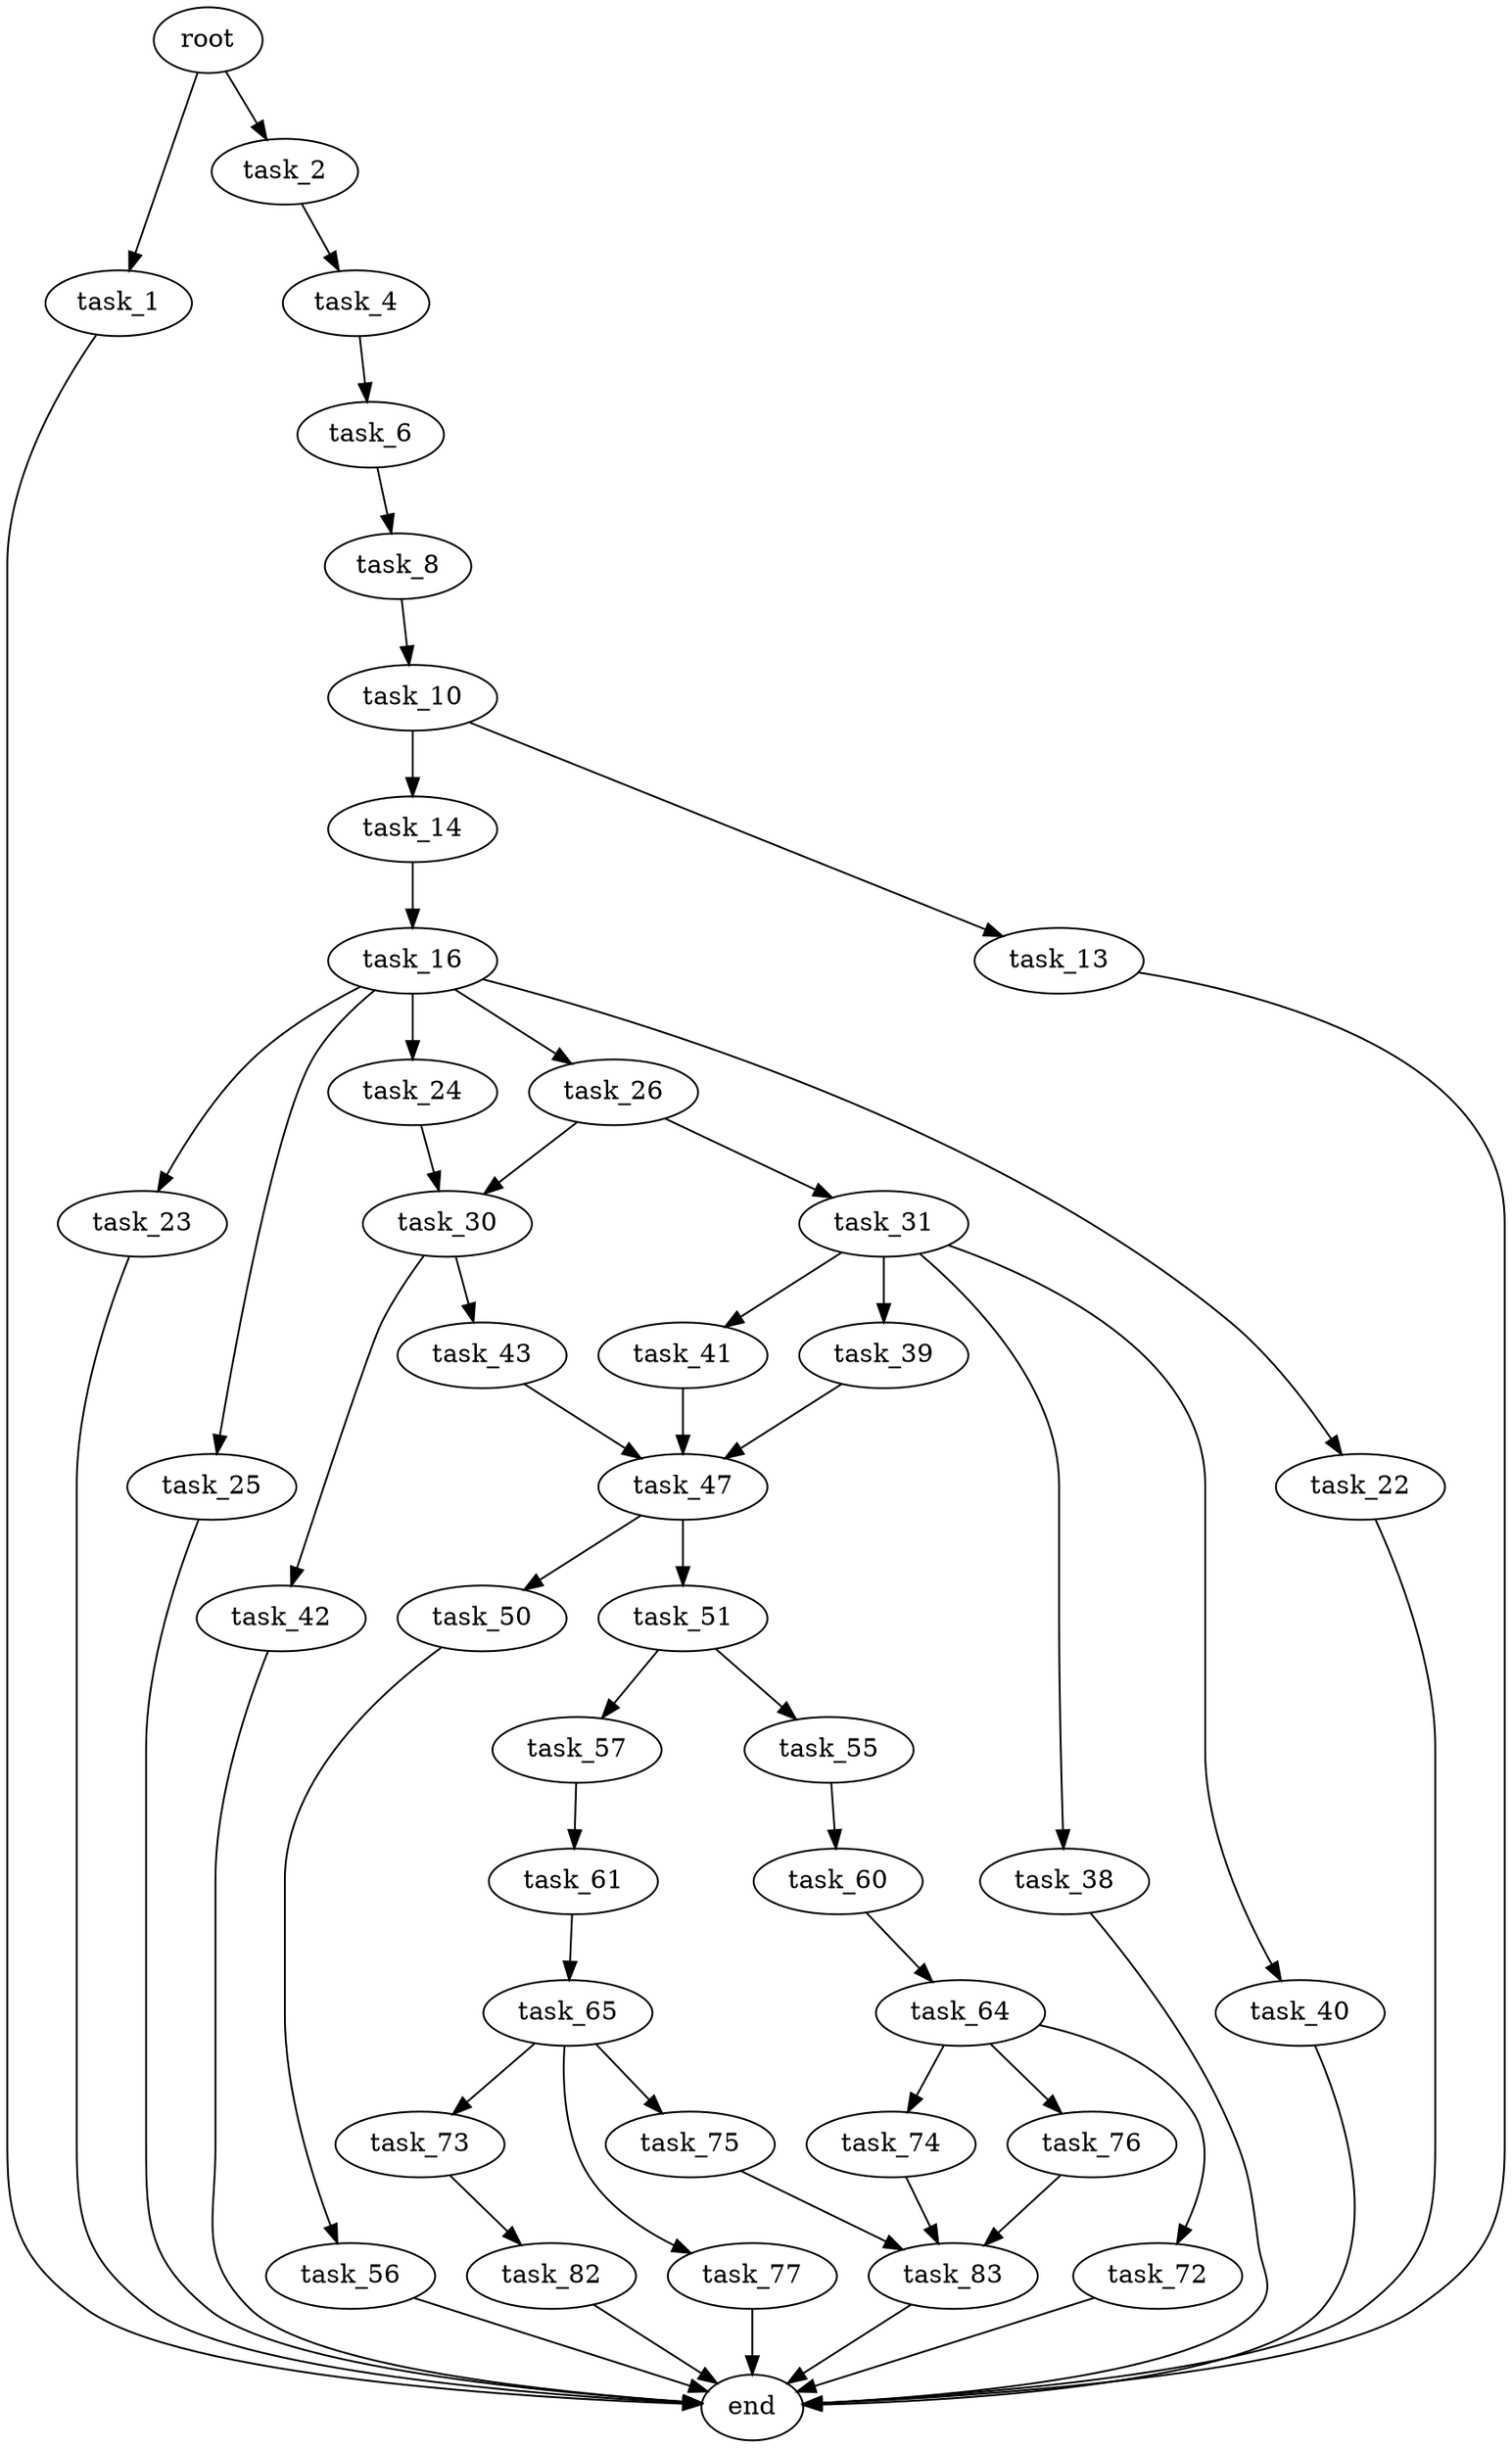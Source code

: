 digraph G {
  root [size="0.000000"];
  task_1 [size="549755813888.000000"];
  task_2 [size="134217728000.000000"];
  end [size="0.000000"];
  task_4 [size="5564640922.000000"];
  task_6 [size="152337388906.000000"];
  task_8 [size="19464307079.000000"];
  task_10 [size="134217728000.000000"];
  task_13 [size="847419096723.000000"];
  task_14 [size="8589934592.000000"];
  task_16 [size="15911978247.000000"];
  task_22 [size="134217728000.000000"];
  task_23 [size="368293445632.000000"];
  task_24 [size="160419122716.000000"];
  task_25 [size="12010535541.000000"];
  task_26 [size="849204994196.000000"];
  task_30 [size="5749344766.000000"];
  task_31 [size="16801801131.000000"];
  task_42 [size="183188349144.000000"];
  task_43 [size="37586798637.000000"];
  task_38 [size="549755813888.000000"];
  task_39 [size="9565410102.000000"];
  task_40 [size="642807967.000000"];
  task_41 [size="549755813888.000000"];
  task_47 [size="68719476736.000000"];
  task_50 [size="1415130735.000000"];
  task_51 [size="8589934592.000000"];
  task_56 [size="13297179411.000000"];
  task_55 [size="551964371608.000000"];
  task_57 [size="1073741824000.000000"];
  task_60 [size="782757789696.000000"];
  task_61 [size="452946989333.000000"];
  task_64 [size="27015125972.000000"];
  task_65 [size="8589934592.000000"];
  task_72 [size="8262396539.000000"];
  task_74 [size="6694164754.000000"];
  task_76 [size="3667800727.000000"];
  task_73 [size="1859455538.000000"];
  task_75 [size="1407731462.000000"];
  task_77 [size="96752970408.000000"];
  task_82 [size="1523616907.000000"];
  task_83 [size="72360783741.000000"];

  root -> task_1 [size="1.000000"];
  root -> task_2 [size="1.000000"];
  task_1 -> end [size="1.000000"];
  task_2 -> task_4 [size="209715200.000000"];
  task_4 -> task_6 [size="134217728.000000"];
  task_6 -> task_8 [size="301989888.000000"];
  task_8 -> task_10 [size="33554432.000000"];
  task_10 -> task_13 [size="209715200.000000"];
  task_10 -> task_14 [size="209715200.000000"];
  task_13 -> end [size="1.000000"];
  task_14 -> task_16 [size="33554432.000000"];
  task_16 -> task_22 [size="411041792.000000"];
  task_16 -> task_23 [size="411041792.000000"];
  task_16 -> task_24 [size="411041792.000000"];
  task_16 -> task_25 [size="411041792.000000"];
  task_16 -> task_26 [size="411041792.000000"];
  task_22 -> end [size="1.000000"];
  task_23 -> end [size="1.000000"];
  task_24 -> task_30 [size="679477248.000000"];
  task_25 -> end [size="1.000000"];
  task_26 -> task_30 [size="536870912.000000"];
  task_26 -> task_31 [size="536870912.000000"];
  task_30 -> task_42 [size="209715200.000000"];
  task_30 -> task_43 [size="209715200.000000"];
  task_31 -> task_38 [size="679477248.000000"];
  task_31 -> task_39 [size="679477248.000000"];
  task_31 -> task_40 [size="679477248.000000"];
  task_31 -> task_41 [size="679477248.000000"];
  task_42 -> end [size="1.000000"];
  task_43 -> task_47 [size="75497472.000000"];
  task_38 -> end [size="1.000000"];
  task_39 -> task_47 [size="411041792.000000"];
  task_40 -> end [size="1.000000"];
  task_41 -> task_47 [size="536870912.000000"];
  task_47 -> task_50 [size="134217728.000000"];
  task_47 -> task_51 [size="134217728.000000"];
  task_50 -> task_56 [size="33554432.000000"];
  task_51 -> task_55 [size="33554432.000000"];
  task_51 -> task_57 [size="33554432.000000"];
  task_56 -> end [size="1.000000"];
  task_55 -> task_60 [size="536870912.000000"];
  task_57 -> task_61 [size="838860800.000000"];
  task_60 -> task_64 [size="679477248.000000"];
  task_61 -> task_65 [size="301989888.000000"];
  task_64 -> task_72 [size="838860800.000000"];
  task_64 -> task_74 [size="838860800.000000"];
  task_64 -> task_76 [size="838860800.000000"];
  task_65 -> task_73 [size="33554432.000000"];
  task_65 -> task_75 [size="33554432.000000"];
  task_65 -> task_77 [size="33554432.000000"];
  task_72 -> end [size="1.000000"];
  task_74 -> task_83 [size="536870912.000000"];
  task_76 -> task_83 [size="301989888.000000"];
  task_73 -> task_82 [size="33554432.000000"];
  task_75 -> task_83 [size="134217728.000000"];
  task_77 -> end [size="1.000000"];
  task_82 -> end [size="1.000000"];
  task_83 -> end [size="1.000000"];
}
